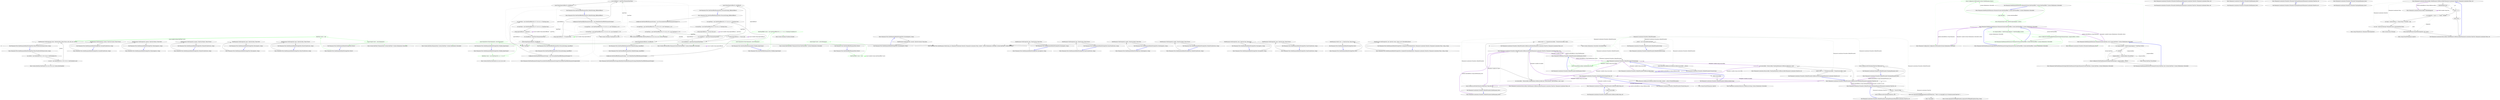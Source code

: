 digraph  {
n0 [label="Entry Humanizer.Tests.DateHumanizeDefaultStrategyTests.SecondsAgo(int, string)", span="15-15", cluster="Humanizer.Tests.DateHumanizeDefaultStrategyTests.SecondsAgo(int, string)"];
n1 [label="DateHumanize.Verify(expected, seconds, TimeUnit.Second, Tense.Past)", span="17-17", cluster="Humanizer.Tests.DateHumanizeDefaultStrategyTests.SecondsAgo(int, string)"];
n2 [label="Exit Humanizer.Tests.DateHumanizeDefaultStrategyTests.SecondsAgo(int, string)", span="15-15", cluster="Humanizer.Tests.DateHumanizeDefaultStrategyTests.SecondsAgo(int, string)"];
n3 [label="Entry Humanizer.Tests.DateHumanize.Verify(string, int, Humanizer.Localisation.TimeUnit, Humanizer.Localisation.Tense, double?, System.Globalization.CultureInfo, System.DateTime?, System.DateTime?)", span="35-35", cluster="Humanizer.Tests.DateHumanize.Verify(string, int, Humanizer.Localisation.TimeUnit, Humanizer.Localisation.Tense, double?, System.Globalization.CultureInfo, System.DateTime?, System.DateTime?)"];
n4 [label="Entry Humanizer.Tests.DateHumanizeDefaultStrategyTests.SecondsFromNow(int, string)", span="25-25", cluster="Humanizer.Tests.DateHumanizeDefaultStrategyTests.SecondsFromNow(int, string)"];
n5 [label="DateHumanize.Verify(expected, seconds, TimeUnit.Second, Tense.Future)", span="27-27", cluster="Humanizer.Tests.DateHumanizeDefaultStrategyTests.SecondsFromNow(int, string)"];
n6 [label="Exit Humanizer.Tests.DateHumanizeDefaultStrategyTests.SecondsFromNow(int, string)", span="25-25", cluster="Humanizer.Tests.DateHumanizeDefaultStrategyTests.SecondsFromNow(int, string)"];
n7 [label="Entry Humanizer.Tests.DateHumanizeDefaultStrategyTests.MinutesAgo(int, string)", span="39-39", cluster="Humanizer.Tests.DateHumanizeDefaultStrategyTests.MinutesAgo(int, string)"];
n8 [label="DateHumanize.Verify(expected, minutes, TimeUnit.Minute, Tense.Past)", span="41-41", cluster="Humanizer.Tests.DateHumanizeDefaultStrategyTests.MinutesAgo(int, string)"];
n9 [label="Exit Humanizer.Tests.DateHumanizeDefaultStrategyTests.MinutesAgo(int, string)", span="39-39", cluster="Humanizer.Tests.DateHumanizeDefaultStrategyTests.MinutesAgo(int, string)"];
n10 [label="Entry Humanizer.Tests.DateHumanizeDefaultStrategyTests.MinutesFromNow(int, string)", span="51-51", cluster="Humanizer.Tests.DateHumanizeDefaultStrategyTests.MinutesFromNow(int, string)"];
n11 [label="DateHumanize.Verify(expected, minutes, TimeUnit.Minute, Tense.Future)", span="53-53", cluster="Humanizer.Tests.DateHumanizeDefaultStrategyTests.MinutesFromNow(int, string)"];
n12 [label="Exit Humanizer.Tests.DateHumanizeDefaultStrategyTests.MinutesFromNow(int, string)", span="51-51", cluster="Humanizer.Tests.DateHumanizeDefaultStrategyTests.MinutesFromNow(int, string)"];
n13 [label="Entry Humanizer.Tests.DateHumanizeDefaultStrategyTests.HoursAgo(int, string)", span="61-61", cluster="Humanizer.Tests.DateHumanizeDefaultStrategyTests.HoursAgo(int, string)"];
n14 [label="DateHumanize.Verify(expected, hours, TimeUnit.Hour, Tense.Past)", span="63-63", cluster="Humanizer.Tests.DateHumanizeDefaultStrategyTests.HoursAgo(int, string)"];
n15 [label="Exit Humanizer.Tests.DateHumanizeDefaultStrategyTests.HoursAgo(int, string)", span="61-61", cluster="Humanizer.Tests.DateHumanizeDefaultStrategyTests.HoursAgo(int, string)"];
n16 [label="Entry Humanizer.Tests.DateHumanizeDefaultStrategyTests.HoursFromNow(int, string)", span="71-71", cluster="Humanizer.Tests.DateHumanizeDefaultStrategyTests.HoursFromNow(int, string)"];
n17 [label="DateHumanize.Verify(expected, hours, TimeUnit.Hour, Tense.Future)", span="73-73", cluster="Humanizer.Tests.DateHumanizeDefaultStrategyTests.HoursFromNow(int, string)"];
n18 [label="Exit Humanizer.Tests.DateHumanizeDefaultStrategyTests.HoursFromNow(int, string)", span="71-71", cluster="Humanizer.Tests.DateHumanizeDefaultStrategyTests.HoursFromNow(int, string)"];
n19 [label="Entry Humanizer.Tests.DateHumanizeDefaultStrategyTests.HoursFromNowNotTomorrow(int, string)", span="79-79", cluster="Humanizer.Tests.DateHumanizeDefaultStrategyTests.HoursFromNowNotTomorrow(int, string)"];
n20 [label="var utcNow = new DateTime(2014, 6, 28, 9, 58, 22, DateTimeKind.Utc)", span="82-82", cluster="Humanizer.Tests.DateHumanizeDefaultStrategyTests.HoursFromNowNotTomorrow(int, string)"];
n22 [label="DateHumanize.Verify(expected, hours, TimeUnit.Hour, Tense.Future, null, null, now, utcNow)", span="85-85", cluster="Humanizer.Tests.DateHumanizeDefaultStrategyTests.HoursFromNowNotTomorrow(int, string)"];
n21 [label="var now = new DateTime(2014, 6, 28, 9, 58, 22, DateTimeKind.Local)", span="83-83", cluster="Humanizer.Tests.DateHumanizeDefaultStrategyTests.HoursFromNowNotTomorrow(int, string)"];
n24 [label="Entry System.DateTime.DateTime(int, int, int, int, int, int, System.DateTimeKind)", span="0-0", cluster="System.DateTime.DateTime(int, int, int, int, int, int, System.DateTimeKind)"];
n23 [label="Exit Humanizer.Tests.DateHumanizeDefaultStrategyTests.HoursFromNowNotTomorrow(int, string)", span="79-79", cluster="Humanizer.Tests.DateHumanizeDefaultStrategyTests.HoursFromNowNotTomorrow(int, string)"];
n25 [label="Entry Humanizer.Tests.DateHumanizeDefaultStrategyTests.DaysAgo(int, string)", span="93-93", cluster="Humanizer.Tests.DateHumanizeDefaultStrategyTests.DaysAgo(int, string)"];
n26 [label="DateHumanize.Verify(expected, days, TimeUnit.Day, Tense.Past)", span="95-95", cluster="Humanizer.Tests.DateHumanizeDefaultStrategyTests.DaysAgo(int, string)"];
n27 [label="Exit Humanizer.Tests.DateHumanizeDefaultStrategyTests.DaysAgo(int, string)", span="93-93", cluster="Humanizer.Tests.DateHumanizeDefaultStrategyTests.DaysAgo(int, string)"];
n28 [label="Entry Humanizer.Tests.DateHumanizeDefaultStrategyTests.DaysFromNow(int, string)", span="103-103", cluster="Humanizer.Tests.DateHumanizeDefaultStrategyTests.DaysFromNow(int, string)"];
n29 [label="DateHumanize.Verify(expected, days, TimeUnit.Day, Tense.Future)", span="105-105", cluster="Humanizer.Tests.DateHumanizeDefaultStrategyTests.DaysFromNow(int, string)"];
n30 [label="Exit Humanizer.Tests.DateHumanizeDefaultStrategyTests.DaysFromNow(int, string)", span="103-103", cluster="Humanizer.Tests.DateHumanizeDefaultStrategyTests.DaysFromNow(int, string)"];
n31 [label="Entry Humanizer.Tests.DateHumanizeDefaultStrategyTests.MonthsAgo(int, string)", span="113-113", cluster="Humanizer.Tests.DateHumanizeDefaultStrategyTests.MonthsAgo(int, string)"];
n32 [label="DateHumanize.Verify(expected, months, TimeUnit.Month, Tense.Past)", span="115-115", cluster="Humanizer.Tests.DateHumanizeDefaultStrategyTests.MonthsAgo(int, string)"];
n33 [label="Exit Humanizer.Tests.DateHumanizeDefaultStrategyTests.MonthsAgo(int, string)", span="113-113", cluster="Humanizer.Tests.DateHumanizeDefaultStrategyTests.MonthsAgo(int, string)"];
n34 [label="Entry Humanizer.Tests.DateHumanizeDefaultStrategyTests.MonthsFromNow(int, string)", span="123-123", cluster="Humanizer.Tests.DateHumanizeDefaultStrategyTests.MonthsFromNow(int, string)"];
n35 [label="DateHumanize.Verify(expected, months, TimeUnit.Month, Tense.Future)", span="125-125", cluster="Humanizer.Tests.DateHumanizeDefaultStrategyTests.MonthsFromNow(int, string)"];
n36 [label="Exit Humanizer.Tests.DateHumanizeDefaultStrategyTests.MonthsFromNow(int, string)", span="123-123", cluster="Humanizer.Tests.DateHumanizeDefaultStrategyTests.MonthsFromNow(int, string)"];
n37 [label="Entry Humanizer.Tests.DateHumanizeDefaultStrategyTests.YearsAgo(int, string)", span="131-131", cluster="Humanizer.Tests.DateHumanizeDefaultStrategyTests.YearsAgo(int, string)"];
n38 [label="DateHumanize.Verify(expected, years, TimeUnit.Year, Tense.Past)", span="133-133", cluster="Humanizer.Tests.DateHumanizeDefaultStrategyTests.YearsAgo(int, string)"];
n39 [label="Exit Humanizer.Tests.DateHumanizeDefaultStrategyTests.YearsAgo(int, string)", span="131-131", cluster="Humanizer.Tests.DateHumanizeDefaultStrategyTests.YearsAgo(int, string)"];
n40 [label="Entry Humanizer.Tests.DateHumanizeDefaultStrategyTests.YearsFromNow(int, string)", span="139-139", cluster="Humanizer.Tests.DateHumanizeDefaultStrategyTests.YearsFromNow(int, string)"];
n41 [label="DateHumanize.Verify(expected, years, TimeUnit.Year, Tense.Future)", span="141-141", cluster="Humanizer.Tests.DateHumanizeDefaultStrategyTests.YearsFromNow(int, string)"];
n42 [label="Exit Humanizer.Tests.DateHumanizeDefaultStrategyTests.YearsFromNow(int, string)", span="139-139", cluster="Humanizer.Tests.DateHumanizeDefaultStrategyTests.YearsFromNow(int, string)"];
n43 [label="Entry Humanizer.Tests.DateHumanizeDefaultStrategyTests.Now()", span="145-145", cluster="Humanizer.Tests.DateHumanizeDefaultStrategyTests.Now()"];
n44 [label="DateHumanize.Verify(''now'', 0, TimeUnit.Year, Tense.Future)", span="147-147", cluster="Humanizer.Tests.DateHumanizeDefaultStrategyTests.Now()"];
n45 [label="Exit Humanizer.Tests.DateHumanizeDefaultStrategyTests.Now()", span="145-145", cluster="Humanizer.Tests.DateHumanizeDefaultStrategyTests.Now()"];
n46 [label="Entry Humanizer.Tests.DateHumanizeDefaultStrategyTests.CanSpecifyCultureExplicitly(int, Humanizer.Localisation.TimeUnit, Humanizer.Localisation.Tense, string, string)", span="154-154", cluster="Humanizer.Tests.DateHumanizeDefaultStrategyTests.CanSpecifyCultureExplicitly(int, Humanizer.Localisation.TimeUnit, Humanizer.Localisation.Tense, string, string)"];
n47 [label="DateHumanize.Verify(expected, unit, timeUnit, tense, culture: new CultureInfo(culture))", span="156-156", cluster="Humanizer.Tests.DateHumanizeDefaultStrategyTests.CanSpecifyCultureExplicitly(int, Humanizer.Localisation.TimeUnit, Humanizer.Localisation.Tense, string, string)"];
n48 [label="Exit Humanizer.Tests.DateHumanizeDefaultStrategyTests.CanSpecifyCultureExplicitly(int, Humanizer.Localisation.TimeUnit, Humanizer.Localisation.Tense, string, string)", span="154-154", cluster="Humanizer.Tests.DateHumanizeDefaultStrategyTests.CanSpecifyCultureExplicitly(int, Humanizer.Localisation.TimeUnit, Humanizer.Localisation.Tense, string, string)"];
n49 [label="Entry System.Globalization.CultureInfo.CultureInfo(string)", span="0-0", cluster="System.Globalization.CultureInfo.CultureInfo(string)"];
d47 [label="DateTime? never = null", span="153-153", cluster="Humanizer.Tests.DateHumanizeDefaultStrategyTests.Never()", color=green, community=0];
d46 [label="Entry Humanizer.Tests.DateHumanizeDefaultStrategyTests.Never()", span="151-151", cluster="Humanizer.Tests.DateHumanizeDefaultStrategyTests.Never()"];
d48 [label="Assert.Equal(''never'', never.Humanize())", span="154-154", cluster="Humanizer.Tests.DateHumanizeDefaultStrategyTests.Never()", color=green, community=0];
d49 [label="Exit Humanizer.Tests.DateHumanizeDefaultStrategyTests.Never()", span="151-151", cluster="Humanizer.Tests.DateHumanizeDefaultStrategyTests.Never()"];
d50 [label="Entry System.DateTime?.Humanize(bool, System.DateTime?, System.Globalization.CultureInfo)", span="37-37", cluster="System.DateTime?.Humanize(bool, System.DateTime?, System.Globalization.CultureInfo)"];
d51 [label="Entry Unk.Equal", span="", cluster="Unk.Equal"];
d53 [label="DateTime? never = new DateTime(2015, 12, 7, 9, 0, 0)", span="160-160", cluster="Humanizer.Tests.DateHumanizeDefaultStrategyTests.Nullable_ExpectSame()", color=green, community=0];
d52 [label="Entry Humanizer.Tests.DateHumanizeDefaultStrategyTests.Nullable_ExpectSame()", span="158-158", cluster="Humanizer.Tests.DateHumanizeDefaultStrategyTests.Nullable_ExpectSame()"];
d54 [label="Assert.Equal(never.Value.Humanize(), never.Humanize())", span="162-162", cluster="Humanizer.Tests.DateHumanizeDefaultStrategyTests.Nullable_ExpectSame()", color=green, community=0];
d56 [label="Entry System.DateTime.DateTime(int, int, int, int, int, int)", span="0-0", cluster="System.DateTime.DateTime(int, int, int, int, int, int)"];
d55 [label="Exit Humanizer.Tests.DateHumanizeDefaultStrategyTests.Nullable_ExpectSame()", span="158-158", cluster="Humanizer.Tests.DateHumanizeDefaultStrategyTests.Nullable_ExpectSame()"];
d57 [label="Entry System.DateTime.Humanize(bool, System.DateTime?, System.Globalization.CultureInfo)", span="19-19", cluster="System.DateTime.Humanize(bool, System.DateTime?, System.Globalization.CultureInfo)"];
m0_8 [label="Entry Humanizer.DateHumanizeExtensions.Humanize(System.DateTimeOffset, System.DateTimeOffset?, System.Globalization.CultureInfo)", span="36-36", cluster="Humanizer.DateHumanizeExtensions.Humanize(System.DateTimeOffset, System.DateTimeOffset?, System.Globalization.CultureInfo)", file="DateHumanizeExtensions.cs"];
m0_9 [label="var comparisonBase = dateToCompareAgainst ?? DateTimeOffset.UtcNow", span="38-38", cluster="Humanizer.DateHumanizeExtensions.Humanize(System.DateTimeOffset, System.DateTimeOffset?, System.Globalization.CultureInfo)", color=green, community=0, file="DateHumanizeExtensions.cs"];
m0_10 [label="return Configurator.DateTimeOffsetHumanizeStrategy.Humanize(input, comparisonBase, culture);", span="40-40", cluster="Humanizer.DateHumanizeExtensions.Humanize(System.DateTimeOffset, System.DateTimeOffset?, System.Globalization.CultureInfo)", color=green, community=0, file="DateHumanizeExtensions.cs"];
m0_11 [label="Exit Humanizer.DateHumanizeExtensions.Humanize(System.DateTimeOffset, System.DateTimeOffset?, System.Globalization.CultureInfo)", span="36-36", cluster="Humanizer.DateHumanizeExtensions.Humanize(System.DateTimeOffset, System.DateTimeOffset?, System.Globalization.CultureInfo)", color=green, community=0, file="DateHumanizeExtensions.cs"];
m0_12 [label="Entry Humanizer.DateTimeHumanizeStrategy.IDateTimeOffsetHumanizeStrategy.Humanize(System.DateTimeOffset, System.DateTimeOffset, System.Globalization.CultureInfo)", span="13-13", cluster="Humanizer.DateTimeHumanizeStrategy.IDateTimeOffsetHumanizeStrategy.Humanize(System.DateTimeOffset, System.DateTimeOffset, System.Globalization.CultureInfo)", file="DateHumanizeExtensions.cs"];
m0_6 [label="Entry System.DateTime.ToLocalTime()", span="0-0", cluster="System.DateTime.ToLocalTime()", file="DateHumanizeExtensions.cs"];
m0_14 [label="Entry Humanizer.Localisation.Formatters.IFormatter.DateHumanize_Never()", span="19-19", cluster="Humanizer.Localisation.Formatters.IFormatter.DateHumanize_Never()", file="DateHumanizeExtensions.cs"];
m0_7 [label="Entry Humanizer.DateTimeHumanizeStrategy.IDateTimeHumanizeStrategy.Humanize(System.DateTime, System.DateTime, System.Globalization.CultureInfo)", span="13-13", cluster="Humanizer.DateTimeHumanizeStrategy.IDateTimeHumanizeStrategy.Humanize(System.DateTime, System.DateTime, System.Globalization.CultureInfo)", file="DateHumanizeExtensions.cs"];
m0_20 [label="Entry Humanizer.DateHumanizeExtensions.Humanize(System.DateTimeOffset?, System.DateTimeOffset?, System.Globalization.CultureInfo)", span="66-66", cluster="Humanizer.DateHumanizeExtensions.Humanize(System.DateTimeOffset?, System.DateTimeOffset?, System.Globalization.CultureInfo)", file="DateHumanizeExtensions.cs"];
m0_21 [label="input.HasValue", span="68-68", cluster="Humanizer.DateHumanizeExtensions.Humanize(System.DateTimeOffset?, System.DateTimeOffset?, System.Globalization.CultureInfo)", color=green, community=0, file="DateHumanizeExtensions.cs"];
m0_22 [label="return Humanize(input.Value, dateToCompareAgainst, culture);", span="69-69", cluster="Humanizer.DateHumanizeExtensions.Humanize(System.DateTimeOffset?, System.DateTimeOffset?, System.Globalization.CultureInfo)", color=green, community=0, file="DateHumanizeExtensions.cs"];
m0_23 [label="return Configurator.GetFormatter(culture).DateHumanize_Never();", span="71-71", cluster="Humanizer.DateHumanizeExtensions.Humanize(System.DateTimeOffset?, System.DateTimeOffset?, System.Globalization.CultureInfo)", color=green, community=0, file="DateHumanizeExtensions.cs"];
m0_24 [label="Exit Humanizer.DateHumanizeExtensions.Humanize(System.DateTimeOffset?, System.DateTimeOffset?, System.Globalization.CultureInfo)", span="66-66", cluster="Humanizer.DateHumanizeExtensions.Humanize(System.DateTimeOffset?, System.DateTimeOffset?, System.Globalization.CultureInfo)", file="DateHumanizeExtensions.cs"];
m0_0 [label="Entry Humanizer.DateHumanizeExtensions.Humanize(System.DateTime, bool, System.DateTime?, System.Globalization.CultureInfo)", span="19-19", cluster="Humanizer.DateHumanizeExtensions.Humanize(System.DateTime, bool, System.DateTime?, System.Globalization.CultureInfo)", file="DateHumanizeExtensions.cs"];
m0_1 [label="var comparisonBase = dateToCompareAgainst ?? DateTime.UtcNow", span="21-21", cluster="Humanizer.DateHumanizeExtensions.Humanize(System.DateTime, bool, System.DateTime?, System.Globalization.CultureInfo)", file="DateHumanizeExtensions.cs"];
m0_2 [label="!utcDate", span="23-23", cluster="Humanizer.DateHumanizeExtensions.Humanize(System.DateTime, bool, System.DateTime?, System.Globalization.CultureInfo)", file="DateHumanizeExtensions.cs"];
m0_4 [label="return Configurator.DateTimeHumanizeStrategy.Humanize(input, comparisonBase, culture);", span="26-26", cluster="Humanizer.DateHumanizeExtensions.Humanize(System.DateTime, bool, System.DateTime?, System.Globalization.CultureInfo)", file="DateHumanizeExtensions.cs"];
m0_3 [label="comparisonBase = comparisonBase.ToLocalTime()", span="24-24", cluster="Humanizer.DateHumanizeExtensions.Humanize(System.DateTime, bool, System.DateTime?, System.Globalization.CultureInfo)", file="DateHumanizeExtensions.cs"];
m0_5 [label="Exit Humanizer.DateHumanizeExtensions.Humanize(System.DateTime, bool, System.DateTime?, System.Globalization.CultureInfo)", span="19-19", cluster="Humanizer.DateHumanizeExtensions.Humanize(System.DateTime, bool, System.DateTime?, System.Globalization.CultureInfo)", file="DateHumanizeExtensions.cs"];
m0_13 [label="Entry Humanizer.Configuration.Configurator.GetFormatter(System.Globalization.CultureInfo)", span="66-66", cluster="Humanizer.Configuration.Configurator.GetFormatter(System.Globalization.CultureInfo)", file="DateHumanizeExtensions.cs"];
m1_30 [label="Entry Humanizer.Tests.DateTimeOffsetHumanizeTests.PrecisionStrategy_DifferentOffsets()", span="57-57", cluster="Humanizer.Tests.DateTimeOffsetHumanizeTests.PrecisionStrategy_DifferentOffsets()", file="DateTimeOffsetHumanizeTests.cs"];
m1_31 [label="Configurator.DateTimeOffsetHumanizeStrategy = new PrecisionDateTimeOffsetHumanizeStrategy(0.75)", span="59-59", cluster="Humanizer.Tests.DateTimeOffsetHumanizeTests.PrecisionStrategy_DifferentOffsets()", file="DateTimeOffsetHumanizeTests.cs"];
m1_32 [label="var inputTime = new DateTimeOffset(2015, 07, 05, 03, 45, 0, new TimeSpan(2, 0, 0))", span="61-61", cluster="Humanizer.Tests.DateTimeOffsetHumanizeTests.PrecisionStrategy_DifferentOffsets()", file="DateTimeOffsetHumanizeTests.cs"];
m1_33 [label="var baseTime = new DateTimeOffset(2015, 07, 05, 02, 30, 0, new TimeSpan(-5, 0, 0))", span="62-62", cluster="Humanizer.Tests.DateTimeOffsetHumanizeTests.PrecisionStrategy_DifferentOffsets()", file="DateTimeOffsetHumanizeTests.cs"];
m1_35 [label="var actualResult = inputTime.Humanize(baseTime)", span="65-65", cluster="Humanizer.Tests.DateTimeOffsetHumanizeTests.PrecisionStrategy_DifferentOffsets()", file="DateTimeOffsetHumanizeTests.cs"];
m1_34 [label="string expectedResult = ''6 hours ago''", span="64-64", cluster="Humanizer.Tests.DateTimeOffsetHumanizeTests.PrecisionStrategy_DifferentOffsets()", file="DateTimeOffsetHumanizeTests.cs"];
m1_36 [label="Assert.Equal(expectedResult, actualResult)", span="67-67", cluster="Humanizer.Tests.DateTimeOffsetHumanizeTests.PrecisionStrategy_DifferentOffsets()", file="DateTimeOffsetHumanizeTests.cs"];
m1_37 [label="Exit Humanizer.Tests.DateTimeOffsetHumanizeTests.PrecisionStrategy_DifferentOffsets()", span="57-57", cluster="Humanizer.Tests.DateTimeOffsetHumanizeTests.PrecisionStrategy_DifferentOffsets()", file="DateTimeOffsetHumanizeTests.cs"];
m1_12 [label="Entry Humanizer.Tests.DateTimeOffsetHumanizeTests.DefaultStrategy_DifferentOffsets()", span="29-29", cluster="Humanizer.Tests.DateTimeOffsetHumanizeTests.DefaultStrategy_DifferentOffsets()", file="DateTimeOffsetHumanizeTests.cs"];
m1_13 [label="Configurator.DateTimeOffsetHumanizeStrategy = new DefaultDateTimeOffsetHumanizeStrategy()", span="31-31", cluster="Humanizer.Tests.DateTimeOffsetHumanizeTests.DefaultStrategy_DifferentOffsets()", file="DateTimeOffsetHumanizeTests.cs"];
m1_14 [label="var inputTime = new DateTimeOffset(2015, 07, 05, 03, 0, 0, new TimeSpan(2, 0, 0))", span="33-33", cluster="Humanizer.Tests.DateTimeOffsetHumanizeTests.DefaultStrategy_DifferentOffsets()", file="DateTimeOffsetHumanizeTests.cs"];
m1_15 [label="var baseTime = new DateTimeOffset(2015, 07, 05, 02, 30, 0, new TimeSpan(1, 0, 0))", span="34-34", cluster="Humanizer.Tests.DateTimeOffsetHumanizeTests.DefaultStrategy_DifferentOffsets()", file="DateTimeOffsetHumanizeTests.cs"];
m1_17 [label="var actualResult = inputTime.Humanize(baseTime)", span="37-37", cluster="Humanizer.Tests.DateTimeOffsetHumanizeTests.DefaultStrategy_DifferentOffsets()", file="DateTimeOffsetHumanizeTests.cs"];
m1_16 [label="string expectedResult = ''30 minutes ago''", span="36-36", cluster="Humanizer.Tests.DateTimeOffsetHumanizeTests.DefaultStrategy_DifferentOffsets()", file="DateTimeOffsetHumanizeTests.cs"];
m1_18 [label="Assert.Equal(expectedResult, actualResult)", span="39-39", cluster="Humanizer.Tests.DateTimeOffsetHumanizeTests.DefaultStrategy_DifferentOffsets()", file="DateTimeOffsetHumanizeTests.cs"];
m1_19 [label="Exit Humanizer.Tests.DateTimeOffsetHumanizeTests.DefaultStrategy_DifferentOffsets()", span="29-29", cluster="Humanizer.Tests.DateTimeOffsetHumanizeTests.DefaultStrategy_DifferentOffsets()", file="DateTimeOffsetHumanizeTests.cs"];
m1_43 [label="Entry Humanizer.Tests.DateTimeOffsetHumanizeTests.Nullable_ExpectSame()", span="78-78", cluster="Humanizer.Tests.DateTimeOffsetHumanizeTests.Nullable_ExpectSame()", file="DateTimeOffsetHumanizeTests.cs"];
m1_44 [label="DateTimeOffset? never = new DateTimeOffset(2015, 12, 7, 9, 0, 0, TimeSpan.FromHours(1))", span="80-80", cluster="Humanizer.Tests.DateTimeOffsetHumanizeTests.Nullable_ExpectSame()", color=green, community=0, file="DateTimeOffsetHumanizeTests.cs"];
m1_45 [label="Assert.Equal(never.Value.Humanize(), never.Humanize())", span="82-82", cluster="Humanizer.Tests.DateTimeOffsetHumanizeTests.Nullable_ExpectSame()", color=green, community=0, file="DateTimeOffsetHumanizeTests.cs"];
m1_46 [label="Exit Humanizer.Tests.DateTimeOffsetHumanizeTests.Nullable_ExpectSame()", span="78-78", cluster="Humanizer.Tests.DateTimeOffsetHumanizeTests.Nullable_ExpectSame()", file="DateTimeOffsetHumanizeTests.cs"];
m1_0 [label="Entry Humanizer.Tests.DateTimeOffsetHumanizeTests.DefaultStrategy_SameOffset()", span="15-15", cluster="Humanizer.Tests.DateTimeOffsetHumanizeTests.DefaultStrategy_SameOffset()", file="DateTimeOffsetHumanizeTests.cs"];
m1_1 [label="Configurator.DateTimeOffsetHumanizeStrategy = new DefaultDateTimeOffsetHumanizeStrategy()", span="17-17", cluster="Humanizer.Tests.DateTimeOffsetHumanizeTests.DefaultStrategy_SameOffset()", file="DateTimeOffsetHumanizeTests.cs"];
m1_2 [label="var inputTime = new DateTimeOffset(2015, 07, 05, 04, 0, 0, TimeSpan.Zero)", span="19-19", cluster="Humanizer.Tests.DateTimeOffsetHumanizeTests.DefaultStrategy_SameOffset()", file="DateTimeOffsetHumanizeTests.cs"];
m1_3 [label="var baseTime = new DateTimeOffset(2015, 07, 05, 03, 0, 0, TimeSpan.Zero)", span="20-20", cluster="Humanizer.Tests.DateTimeOffsetHumanizeTests.DefaultStrategy_SameOffset()", file="DateTimeOffsetHumanizeTests.cs"];
m1_5 [label="var actualResult = inputTime.Humanize(baseTime)", span="23-23", cluster="Humanizer.Tests.DateTimeOffsetHumanizeTests.DefaultStrategy_SameOffset()", file="DateTimeOffsetHumanizeTests.cs"];
m1_4 [label="string expectedResult = ''an hour from now''", span="22-22", cluster="Humanizer.Tests.DateTimeOffsetHumanizeTests.DefaultStrategy_SameOffset()", file="DateTimeOffsetHumanizeTests.cs"];
m1_6 [label="Assert.Equal(expectedResult, actualResult)", span="25-25", cluster="Humanizer.Tests.DateTimeOffsetHumanizeTests.DefaultStrategy_SameOffset()", file="DateTimeOffsetHumanizeTests.cs"];
m1_7 [label="Exit Humanizer.Tests.DateTimeOffsetHumanizeTests.DefaultStrategy_SameOffset()", span="15-15", cluster="Humanizer.Tests.DateTimeOffsetHumanizeTests.DefaultStrategy_SameOffset()", file="DateTimeOffsetHumanizeTests.cs"];
m1_29 [label="Entry Humanizer.DateTimeHumanizeStrategy.PrecisionDateTimeOffsetHumanizeStrategy.PrecisionDateTimeOffsetHumanizeStrategy(double)", span="16-16", cluster="Humanizer.DateTimeHumanizeStrategy.PrecisionDateTimeOffsetHumanizeStrategy.PrecisionDateTimeOffsetHumanizeStrategy(double)", file="DateTimeOffsetHumanizeTests.cs"];
m1_42 [label="Entry System.DateTimeOffset?.Humanize(System.DateTimeOffset?, System.Globalization.CultureInfo)", span="66-66", cluster="System.DateTimeOffset?.Humanize(System.DateTimeOffset?, System.Globalization.CultureInfo)", file="DateTimeOffsetHumanizeTests.cs"];
m1_21 [label="Entry Humanizer.Tests.DateTimeOffsetHumanizeTests.PrecisionStrategy_SameOffset()", span="43-43", cluster="Humanizer.Tests.DateTimeOffsetHumanizeTests.PrecisionStrategy_SameOffset()", file="DateTimeOffsetHumanizeTests.cs"];
m1_22 [label="Configurator.DateTimeOffsetHumanizeStrategy = new PrecisionDateTimeOffsetHumanizeStrategy(0.75)", span="45-45", cluster="Humanizer.Tests.DateTimeOffsetHumanizeTests.PrecisionStrategy_SameOffset()", file="DateTimeOffsetHumanizeTests.cs"];
m1_23 [label="var inputTime = new DateTimeOffset(2015, 07, 05, 04, 0, 0, TimeSpan.Zero)", span="47-47", cluster="Humanizer.Tests.DateTimeOffsetHumanizeTests.PrecisionStrategy_SameOffset()", file="DateTimeOffsetHumanizeTests.cs"];
m1_24 [label="var baseTime = new DateTimeOffset(2015, 07, 04, 05, 0, 0, TimeSpan.Zero)", span="48-48", cluster="Humanizer.Tests.DateTimeOffsetHumanizeTests.PrecisionStrategy_SameOffset()", file="DateTimeOffsetHumanizeTests.cs"];
m1_26 [label="var actualResult = inputTime.Humanize(baseTime)", span="51-51", cluster="Humanizer.Tests.DateTimeOffsetHumanizeTests.PrecisionStrategy_SameOffset()", file="DateTimeOffsetHumanizeTests.cs"];
m1_25 [label="string expectedResult = ''tomorrow''", span="50-50", cluster="Humanizer.Tests.DateTimeOffsetHumanizeTests.PrecisionStrategy_SameOffset()", file="DateTimeOffsetHumanizeTests.cs"];
m1_27 [label="Assert.Equal(expectedResult, actualResult)", span="53-53", cluster="Humanizer.Tests.DateTimeOffsetHumanizeTests.PrecisionStrategy_SameOffset()", file="DateTimeOffsetHumanizeTests.cs"];
m1_28 [label="Exit Humanizer.Tests.DateTimeOffsetHumanizeTests.PrecisionStrategy_SameOffset()", span="43-43", cluster="Humanizer.Tests.DateTimeOffsetHumanizeTests.PrecisionStrategy_SameOffset()", file="DateTimeOffsetHumanizeTests.cs"];
m1_38 [label="Entry Humanizer.Tests.DateTimeOffsetHumanizeTests.Never()", span="71-71", cluster="Humanizer.Tests.DateTimeOffsetHumanizeTests.Never()", file="DateTimeOffsetHumanizeTests.cs"];
m1_39 [label="DateTimeOffset? never = null", span="73-73", cluster="Humanizer.Tests.DateTimeOffsetHumanizeTests.Never()", color=green, community=0, file="DateTimeOffsetHumanizeTests.cs"];
m1_40 [label="Assert.Equal(''never'', never.Humanize())", span="74-74", cluster="Humanizer.Tests.DateTimeOffsetHumanizeTests.Never()", color=green, community=0, file="DateTimeOffsetHumanizeTests.cs"];
m1_41 [label="Exit Humanizer.Tests.DateTimeOffsetHumanizeTests.Never()", span="71-71", cluster="Humanizer.Tests.DateTimeOffsetHumanizeTests.Never()", file="DateTimeOffsetHumanizeTests.cs"];
m1_10 [label="Entry System.DateTimeOffset.Humanize(System.DateTimeOffset?, System.Globalization.CultureInfo)", span="36-36", cluster="System.DateTimeOffset.Humanize(System.DateTimeOffset?, System.Globalization.CultureInfo)", file="DateTimeOffsetHumanizeTests.cs"];
m1_20 [label="Entry System.TimeSpan.TimeSpan(int, int, int)", span="0-0", cluster="System.TimeSpan.TimeSpan(int, int, int)", file="DateTimeOffsetHumanizeTests.cs"];
m1_47 [label="Entry System.TimeSpan.FromHours(double)", span="0-0", cluster="System.TimeSpan.FromHours(double)", file="DateTimeOffsetHumanizeTests.cs"];
m1_8 [label="Entry Humanizer.DateTimeHumanizeStrategy.DefaultDateTimeOffsetHumanizeStrategy.DefaultDateTimeOffsetHumanizeStrategy()", span="8-8", cluster="Humanizer.DateTimeHumanizeStrategy.DefaultDateTimeOffsetHumanizeStrategy.DefaultDateTimeOffsetHumanizeStrategy()", file="DateTimeOffsetHumanizeTests.cs"];
m1_9 [label="Entry System.DateTimeOffset.DateTimeOffset(int, int, int, int, int, int, System.TimeSpan)", span="0-0", cluster="System.DateTimeOffset.DateTimeOffset(int, int, int, int, int, int, System.TimeSpan)", file="DateTimeOffsetHumanizeTests.cs"];
m2_38 [label="Entry Humanizer.Localisation.Formatters.DefaultFormatter.GetResourceKey(string, int)", span="105-105", cluster="Humanizer.Localisation.Formatters.DefaultFormatter.GetResourceKey(string, int)", file="DefaultFormatter.cs"];
m2_40 [label="return resourceKey;", span="107-107", cluster="Humanizer.Localisation.Formatters.DefaultFormatter.GetResourceKey(string, int)", file="DefaultFormatter.cs"];
m2_41 [label="Exit Humanizer.Localisation.Formatters.DefaultFormatter.GetResourceKey(string, int)", span="105-105", cluster="Humanizer.Localisation.Formatters.DefaultFormatter.GetResourceKey(string, int)", file="DefaultFormatter.cs"];
m2_0 [label="Entry Humanizer.Localisation.Formatters.DefaultFormatter.DefaultFormatter(string)", span="16-16", cluster="Humanizer.Localisation.Formatters.DefaultFormatter.DefaultFormatter(string)", file="DefaultFormatter.cs"];
m2_1 [label="_culture = new CultureInfo(localeCode)", span="18-18", cluster="Humanizer.Localisation.Formatters.DefaultFormatter.DefaultFormatter(string)", file="DefaultFormatter.cs"];
m2_2 [label="Exit Humanizer.Localisation.Formatters.DefaultFormatter.DefaultFormatter(string)", span="16-16", cluster="Humanizer.Localisation.Formatters.DefaultFormatter.DefaultFormatter(string)", file="DefaultFormatter.cs"];
m2_7 [label="Entry Humanizer.Localisation.Formatters.DefaultFormatter.GetResourceForDate(Humanizer.Localisation.TimeUnit, Humanizer.Localisation.Tense, int)", span="66-66", cluster="Humanizer.Localisation.Formatters.DefaultFormatter.GetResourceForDate(Humanizer.Localisation.TimeUnit, Humanizer.Localisation.Tense, int)", file="DefaultFormatter.cs"];
m2_22 [label="var resourceKey = ResourceKeys.DateHumanize.GetResourceKey(unit, timeUnitTense: timeUnitTense, count: count)", span="68-68", cluster="Humanizer.Localisation.Formatters.DefaultFormatter.GetResourceForDate(Humanizer.Localisation.TimeUnit, Humanizer.Localisation.Tense, int)", file="DefaultFormatter.cs"];
m2_23 [label="return count == 1 ? Format(resourceKey) : Format(resourceKey, count);", span="69-69", cluster="Humanizer.Localisation.Formatters.DefaultFormatter.GetResourceForDate(Humanizer.Localisation.TimeUnit, Humanizer.Localisation.Tense, int)", file="DefaultFormatter.cs"];
m2_24 [label="Exit Humanizer.Localisation.Formatters.DefaultFormatter.GetResourceForDate(Humanizer.Localisation.TimeUnit, Humanizer.Localisation.Tense, int)", span="66-66", cluster="Humanizer.Localisation.Formatters.DefaultFormatter.GetResourceForDate(Humanizer.Localisation.TimeUnit, Humanizer.Localisation.Tense, int)", file="DefaultFormatter.cs"];
m2_8 [label="Entry Humanizer.Localisation.Formatters.DefaultFormatter.DateHumanize_Never()", span="34-34", cluster="Humanizer.Localisation.Formatters.DefaultFormatter.DateHumanize_Never()", file="DefaultFormatter.cs"];
m2_9 [label="return Format(ResourceKeys.DateHumanize.Never);", span="36-36", cluster="Humanizer.Localisation.Formatters.DefaultFormatter.DateHumanize_Never()", file="DefaultFormatter.cs", color=green, community=0];
m2_10 [label="Exit Humanizer.Localisation.Formatters.DefaultFormatter.DateHumanize_Never()", span="34-34", cluster="Humanizer.Localisation.Formatters.DefaultFormatter.DateHumanize_Never()", file="DefaultFormatter.cs"];
m2_25 [label="Entry Humanizer.Localisation.ResourceKeys.DateHumanize.GetResourceKey(Humanizer.Localisation.TimeUnit, Humanizer.Localisation.Tense, int)", span="30-30", cluster="Humanizer.Localisation.ResourceKeys.DateHumanize.GetResourceKey(Humanizer.Localisation.TimeUnit, Humanizer.Localisation.Tense, int)", file="DefaultFormatter.cs"];
m2_20 [label="Entry System.ArgumentOutOfRangeException.ArgumentOutOfRangeException(string, string)", span="0-0", cluster="System.ArgumentOutOfRangeException.ArgumentOutOfRangeException(string, string)", file="DefaultFormatter.cs"];
m2_15 [label="Entry Humanizer.Localisation.Formatters.DefaultFormatter.TimeSpanHumanize(Humanizer.Localisation.TimeUnit, int)", span="58-58", cluster="Humanizer.Localisation.Formatters.DefaultFormatter.TimeSpanHumanize(Humanizer.Localisation.TimeUnit, int)", file="DefaultFormatter.cs"];
m2_16 [label="timeUnit > TimeUnit.Week", span="60-60", cluster="Humanizer.Localisation.Formatters.DefaultFormatter.TimeSpanHumanize(Humanizer.Localisation.TimeUnit, int)", file="DefaultFormatter.cs"];
m2_17 [label="throw new ArgumentOutOfRangeException(nameof(timeUnit), ''There's no meaningful way to humanize passed timeUnit.'');", span="61-61", cluster="Humanizer.Localisation.Formatters.DefaultFormatter.TimeSpanHumanize(Humanizer.Localisation.TimeUnit, int)", file="DefaultFormatter.cs"];
m2_18 [label="return GetResourceForTimeSpan(timeUnit, unit);", span="63-63", cluster="Humanizer.Localisation.Formatters.DefaultFormatter.TimeSpanHumanize(Humanizer.Localisation.TimeUnit, int)", file="DefaultFormatter.cs"];
m2_19 [label="Exit Humanizer.Localisation.Formatters.DefaultFormatter.TimeSpanHumanize(Humanizer.Localisation.TimeUnit, int)", span="58-58", cluster="Humanizer.Localisation.Formatters.DefaultFormatter.TimeSpanHumanize(Humanizer.Localisation.TimeUnit, int)", file="DefaultFormatter.cs"];
m2_27 [label="Entry Humanizer.Localisation.Formatters.DefaultFormatter.Format(string, int)", span="94-94", cluster="Humanizer.Localisation.Formatters.DefaultFormatter.Format(string, int)", file="DefaultFormatter.cs"];
m2_36 [label="return Resources.GetResource(GetResourceKey(resourceKey, number), _culture).FormatWith(number);", span="96-96", cluster="Humanizer.Localisation.Formatters.DefaultFormatter.Format(string, int)", file="DefaultFormatter.cs"];
m2_37 [label="Exit Humanizer.Localisation.Formatters.DefaultFormatter.Format(string, int)", span="94-94", cluster="Humanizer.Localisation.Formatters.DefaultFormatter.Format(string, int)", file="DefaultFormatter.cs"];
m2_14 [label="Entry Humanizer.Localisation.Formatters.DefaultFormatter.GetResourceForTimeSpan(Humanizer.Localisation.TimeUnit, int)", span="72-72", cluster="Humanizer.Localisation.Formatters.DefaultFormatter.GetResourceForTimeSpan(Humanizer.Localisation.TimeUnit, int)", file="DefaultFormatter.cs"];
m2_28 [label="var resourceKey = ResourceKeys.TimeSpanHumanize.GetResourceKey(unit, count)", span="74-74", cluster="Humanizer.Localisation.Formatters.DefaultFormatter.GetResourceForTimeSpan(Humanizer.Localisation.TimeUnit, int)", file="DefaultFormatter.cs"];
m2_29 [label="return count == 1 ? Format(resourceKey) : Format(resourceKey, count);", span="75-75", cluster="Humanizer.Localisation.Formatters.DefaultFormatter.GetResourceForTimeSpan(Humanizer.Localisation.TimeUnit, int)", file="DefaultFormatter.cs"];
m2_30 [label="Exit Humanizer.Localisation.Formatters.DefaultFormatter.GetResourceForTimeSpan(Humanizer.Localisation.TimeUnit, int)", span="72-72", cluster="Humanizer.Localisation.Formatters.DefaultFormatter.GetResourceForTimeSpan(Humanizer.Localisation.TimeUnit, int)", file="DefaultFormatter.cs"];
m2_39 [label="Entry string.FormatWith(params object[])", span="15-15", cluster="string.FormatWith(params object[])", file="DefaultFormatter.cs"];
m2_21 [label="Entry Unk.nameof", span="", cluster="Unk.nameof", file="DefaultFormatter.cs"];
m2_26 [label="Entry Humanizer.Localisation.Formatters.DefaultFormatter.Format(string)", span="83-83", cluster="Humanizer.Localisation.Formatters.DefaultFormatter.Format(string)", file="DefaultFormatter.cs"];
m2_32 [label="return Resources.GetResource(GetResourceKey(resourceKey), _culture);", span="85-85", cluster="Humanizer.Localisation.Formatters.DefaultFormatter.Format(string)", file="DefaultFormatter.cs"];
m2_33 [label="Exit Humanizer.Localisation.Formatters.DefaultFormatter.Format(string)", span="83-83", cluster="Humanizer.Localisation.Formatters.DefaultFormatter.Format(string)", file="DefaultFormatter.cs"];
m2_31 [label="Entry Humanizer.Localisation.ResourceKeys.TimeSpanHumanize.GetResourceKey(Humanizer.Localisation.TimeUnit, int)", span="22-22", cluster="Humanizer.Localisation.ResourceKeys.TimeSpanHumanize.GetResourceKey(Humanizer.Localisation.TimeUnit, int)", file="DefaultFormatter.cs"];
m2_34 [label="Entry Humanizer.Localisation.Formatters.DefaultFormatter.GetResourceKey(string)", span="115-115", cluster="Humanizer.Localisation.Formatters.DefaultFormatter.GetResourceKey(string)", file="DefaultFormatter.cs"];
m2_42 [label="return resourceKey;", span="117-117", cluster="Humanizer.Localisation.Formatters.DefaultFormatter.GetResourceKey(string)", file="DefaultFormatter.cs"];
m2_43 [label="Exit Humanizer.Localisation.Formatters.DefaultFormatter.GetResourceKey(string)", span="115-115", cluster="Humanizer.Localisation.Formatters.DefaultFormatter.GetResourceKey(string)", file="DefaultFormatter.cs"];
m2_35 [label="Entry Humanizer.Localisation.Resources.GetResource(string, System.Globalization.CultureInfo)", span="19-19", cluster="Humanizer.Localisation.Resources.GetResource(string, System.Globalization.CultureInfo)", file="DefaultFormatter.cs"];
m2_11 [label="Entry Humanizer.Localisation.Formatters.DefaultFormatter.TimeSpanHumanize_Zero()", span="46-46", cluster="Humanizer.Localisation.Formatters.DefaultFormatter.TimeSpanHumanize_Zero()", file="DefaultFormatter.cs"];
m2_12 [label="return GetResourceForTimeSpan(TimeUnit.Millisecond, 0);", span="48-48", cluster="Humanizer.Localisation.Formatters.DefaultFormatter.TimeSpanHumanize_Zero()", file="DefaultFormatter.cs"];
m2_13 [label="Exit Humanizer.Localisation.Formatters.DefaultFormatter.TimeSpanHumanize_Zero()", span="46-46", cluster="Humanizer.Localisation.Formatters.DefaultFormatter.TimeSpanHumanize_Zero()", file="DefaultFormatter.cs"];
m2_4 [label="Entry Humanizer.Localisation.Formatters.DefaultFormatter.DateHumanize_Now()", span="25-25", cluster="Humanizer.Localisation.Formatters.DefaultFormatter.DateHumanize_Now()", file="DefaultFormatter.cs"];
m2_5 [label="return GetResourceForDate(TimeUnit.Millisecond, Tense.Past, 0);", span="27-27", cluster="Humanizer.Localisation.Formatters.DefaultFormatter.DateHumanize_Now()", file="DefaultFormatter.cs"];
m2_6 [label="Exit Humanizer.Localisation.Formatters.DefaultFormatter.DateHumanize_Now()", span="25-25", cluster="Humanizer.Localisation.Formatters.DefaultFormatter.DateHumanize_Now()", file="DefaultFormatter.cs"];
m2_44 [label="Humanizer.Localisation.Formatters.DefaultFormatter", span="", file="DefaultFormatter.cs"];
m3_2 [label="Entry Humanizer.Localisation.Formatters.IFormatter.DateHumanize(Humanizer.Localisation.TimeUnit, Humanizer.Localisation.Tense, int)", span="22-22", cluster="Humanizer.Localisation.Formatters.IFormatter.DateHumanize(Humanizer.Localisation.TimeUnit, Humanizer.Localisation.Tense, int)", file="IFormatter.cs"];
m3_3 [label="Exit Humanizer.Localisation.Formatters.IFormatter.DateHumanize(Humanizer.Localisation.TimeUnit, Humanizer.Localisation.Tense, int)", span="22-22", cluster="Humanizer.Localisation.Formatters.IFormatter.DateHumanize(Humanizer.Localisation.TimeUnit, Humanizer.Localisation.Tense, int)", file="IFormatter.cs"];
m3_0 [label="Entry Humanizer.Localisation.Formatters.IFormatter.DateHumanize_Now()", span="13-13", cluster="Humanizer.Localisation.Formatters.IFormatter.DateHumanize_Now()", file="IFormatter.cs"];
m3_1 [label="Exit Humanizer.Localisation.Formatters.IFormatter.DateHumanize_Now()", span="13-13", cluster="Humanizer.Localisation.Formatters.IFormatter.DateHumanize_Now()", file="IFormatter.cs"];
m3_6 [label="Entry Humanizer.Localisation.Formatters.IFormatter.TimeSpanHumanize(Humanizer.Localisation.TimeUnit, int)", span="36-36", cluster="Humanizer.Localisation.Formatters.IFormatter.TimeSpanHumanize(Humanizer.Localisation.TimeUnit, int)", file="IFormatter.cs"];
m3_7 [label="Exit Humanizer.Localisation.Formatters.IFormatter.TimeSpanHumanize(Humanizer.Localisation.TimeUnit, int)", span="36-36", cluster="Humanizer.Localisation.Formatters.IFormatter.TimeSpanHumanize(Humanizer.Localisation.TimeUnit, int)", file="IFormatter.cs"];
m3_4 [label="Entry Humanizer.Localisation.Formatters.IFormatter.TimeSpanHumanize_Zero()", span="28-28", cluster="Humanizer.Localisation.Formatters.IFormatter.TimeSpanHumanize_Zero()", file="IFormatter.cs"];
m3_5 [label="Exit Humanizer.Localisation.Formatters.IFormatter.TimeSpanHumanize_Zero()", span="28-28", cluster="Humanizer.Localisation.Formatters.IFormatter.TimeSpanHumanize_Zero()", file="IFormatter.cs"];
m4_0 [label="Entry Humanizer.Localisation.ResourceKeys.DateHumanize.GetResourceKey(Humanizer.Localisation.TimeUnit, Humanizer.Localisation.Tense, int)", span="30-30", cluster="Humanizer.Localisation.ResourceKeys.DateHumanize.GetResourceKey(Humanizer.Localisation.TimeUnit, Humanizer.Localisation.Tense, int)", file="ResourceKeys.DateHumanize.cs"];
m4_1 [label="ValidateRange(count)", span="32-32", cluster="Humanizer.Localisation.ResourceKeys.DateHumanize.GetResourceKey(Humanizer.Localisation.TimeUnit, Humanizer.Localisation.Tense, int)", file="ResourceKeys.DateHumanize.cs"];
m4_2 [label="count == 0", span="34-34", cluster="Humanizer.Localisation.ResourceKeys.DateHumanize.GetResourceKey(Humanizer.Localisation.TimeUnit, Humanizer.Localisation.Tense, int)", file="ResourceKeys.DateHumanize.cs"];
m4_4 [label="var singularity = count == 1 ? Single : Multiple", span="37-37", cluster="Humanizer.Localisation.ResourceKeys.DateHumanize.GetResourceKey(Humanizer.Localisation.TimeUnit, Humanizer.Localisation.Tense, int)", file="ResourceKeys.DateHumanize.cs"];
m4_5 [label="var tense = timeUnitTense == Tense.Future ? FromNow : Ago", span="38-38", cluster="Humanizer.Localisation.ResourceKeys.DateHumanize.GetResourceKey(Humanizer.Localisation.TimeUnit, Humanizer.Localisation.Tense, int)", file="ResourceKeys.DateHumanize.cs"];
m4_6 [label="var unit = timeUnit.ToString().ToQuantity(count, ShowQuantityAs.None)", span="39-39", cluster="Humanizer.Localisation.ResourceKeys.DateHumanize.GetResourceKey(Humanizer.Localisation.TimeUnit, Humanizer.Localisation.Tense, int)", file="ResourceKeys.DateHumanize.cs"];
m4_3 [label="return Now;", span="35-35", cluster="Humanizer.Localisation.ResourceKeys.DateHumanize.GetResourceKey(Humanizer.Localisation.TimeUnit, Humanizer.Localisation.Tense, int)", file="ResourceKeys.DateHumanize.cs"];
m4_7 [label="return DateTimeFormat.FormatWith(singularity, unit, tense);", span="40-40", cluster="Humanizer.Localisation.ResourceKeys.DateHumanize.GetResourceKey(Humanizer.Localisation.TimeUnit, Humanizer.Localisation.Tense, int)", file="ResourceKeys.DateHumanize.cs"];
m4_8 [label="Exit Humanizer.Localisation.ResourceKeys.DateHumanize.GetResourceKey(Humanizer.Localisation.TimeUnit, Humanizer.Localisation.Tense, int)", span="30-30", cluster="Humanizer.Localisation.ResourceKeys.DateHumanize.GetResourceKey(Humanizer.Localisation.TimeUnit, Humanizer.Localisation.Tense, int)", file="ResourceKeys.DateHumanize.cs"];
m4_9 [label="Entry Humanizer.Localisation.ResourceKeys.ValidateRange(int)", span="12-12", cluster="Humanizer.Localisation.ResourceKeys.ValidateRange(int)", file="ResourceKeys.DateHumanize.cs"];
m4_11 [label="Entry string.ToQuantity(int, Humanizer.ShowQuantityAs)", span="46-46", cluster="string.ToQuantity(int, Humanizer.ShowQuantityAs)", file="ResourceKeys.DateHumanize.cs"];
m4_10 [label="Entry System.Enum.ToString()", span="0-0", cluster="System.Enum.ToString()", file="ResourceKeys.DateHumanize.cs"];
m4_12 [label="Entry string.FormatWith(params object[])", span="15-15", cluster="string.FormatWith(params object[])", file="ResourceKeys.DateHumanize.cs"];
n0 -> n1  [key=0, style=solid];
n1 -> n2  [key=0, style=solid];
n1 -> n3  [key=2, style=dotted];
n2 -> n0  [key=0, style=bold, color=blue];
n4 -> n5  [key=0, style=solid];
n5 -> n6  [key=0, style=solid];
n5 -> n3  [key=2, style=dotted];
n6 -> n4  [key=0, style=bold, color=blue];
n7 -> n8  [key=0, style=solid];
n8 -> n9  [key=0, style=solid];
n8 -> n3  [key=2, style=dotted];
n9 -> n7  [key=0, style=bold, color=blue];
n10 -> n11  [key=0, style=solid];
n11 -> n12  [key=0, style=solid];
n11 -> n3  [key=2, style=dotted];
n12 -> n10  [key=0, style=bold, color=blue];
n13 -> n14  [key=0, style=solid];
n14 -> n15  [key=0, style=solid];
n14 -> n3  [key=2, style=dotted];
n15 -> n13  [key=0, style=bold, color=blue];
n16 -> n17  [key=0, style=solid];
n17 -> n18  [key=0, style=solid];
n17 -> n3  [key=2, style=dotted];
n18 -> n16  [key=0, style=bold, color=blue];
n19 -> n20  [key=0, style=solid];
n19 -> n22  [key=1, style=dashed, color=darkseagreen4, label=int];
n20 -> n21  [key=0, style=solid];
n20 -> n24  [key=2, style=dotted];
n20 -> n22  [key=1, style=dashed, color=darkseagreen4, label=utcNow];
n22 -> n23  [key=0, style=solid];
n22 -> n3  [key=2, style=dotted];
n21 -> n22  [key=0, style=solid];
n21 -> n24  [key=2, style=dotted];
n23 -> n19  [key=0, style=bold, color=blue];
n25 -> n26  [key=0, style=solid];
n26 -> n27  [key=0, style=solid];
n26 -> n3  [key=2, style=dotted];
n27 -> n25  [key=0, style=bold, color=blue];
n28 -> n29  [key=0, style=solid];
n29 -> n30  [key=0, style=solid];
n29 -> n3  [key=2, style=dotted];
n30 -> n28  [key=0, style=bold, color=blue];
n31 -> n32  [key=0, style=solid];
n32 -> n33  [key=0, style=solid];
n32 -> n3  [key=2, style=dotted];
n33 -> n31  [key=0, style=bold, color=blue];
n34 -> n35  [key=0, style=solid];
n35 -> n36  [key=0, style=solid];
n35 -> n3  [key=2, style=dotted];
n36 -> n34  [key=0, style=bold, color=blue];
n37 -> n38  [key=0, style=solid];
n38 -> n39  [key=0, style=solid];
n38 -> n3  [key=2, style=dotted];
n39 -> n37  [key=0, style=bold, color=blue];
n40 -> n41  [key=0, style=solid];
n41 -> n42  [key=0, style=solid];
n41 -> n3  [key=2, style=dotted];
n42 -> n40  [key=0, style=bold, color=blue];
n43 -> n44  [key=0, style=solid];
n44 -> n45  [key=0, style=solid];
n44 -> n3  [key=2, style=dotted];
n45 -> n43  [key=0, style=bold, color=blue];
n46 -> n47  [key=0, style=solid];
n47 -> n48  [key=0, style=solid];
n47 -> n49  [key=2, style=dotted];
n47 -> n3  [key=2, style=dotted];
n48 -> n46  [key=0, style=bold, color=blue];
d47 -> d48  [key=0, style=solid, color=green];
d47 -> n22  [key=3, color=green, style=bold, label="Local variable System.DateTime? never"];
d46 -> d47  [key=0, style=solid, color=green];
d48 -> d49  [key=0, style=solid, color=green];
d48 -> d50  [key=2, style=dotted, color=green];
d48 -> d51  [key=2, style=dotted, color=green];
d49 -> d46  [key=0, style=bold, color=blue];
d53 -> d54  [key=0, style=solid, color=green];
d53 -> d56  [key=2, style=dotted, color=green];
d52 -> d53  [key=0, style=solid, color=green];
d54 -> d55  [key=0, style=solid, color=green];
d54 -> d57  [key=2, style=dotted, color=green];
d54 -> d50  [key=2, style=dotted, color=green];
d54 -> d51  [key=2, style=dotted, color=green];
d55 -> d52  [key=0, style=bold, color=blue];
m0_8 -> m0_9  [key=0, style=solid, color=green];
m0_8 -> m0_10  [key=1, style=dashed, color=darkseagreen4, label="System.DateTimeOffset"];
m0_8 -> m0_11  [key=1, style=dashed, color=green, label="System.Globalization.CultureInfo"];
m0_8 -> m0_0  [key=3, color=darkorchid, style=bold, label="method methodReturn string Humanize"];
m0_8 -> m0_13  [key=3, color=darkorchid, style=bold, label="Parameter variable System.Globalization.CultureInfo culture"];
m0_9 -> m0_10  [key=0, style=solid, color=green];
m0_9 -> m0_11  [key=0, style=solid, color=green];
m0_10 -> m0_12  [key=0, style=solid, color=green];
m0_10 -> m0_0  [key=2, style=dotted, color=green];
m0_10 -> m0_11  [key=0, style=solid];
m0_11 -> m0_12  [key=0, style=solid, color=green];
m0_11 -> m0_13  [key=2, style=dotted, color=green];
m0_11 -> m0_14  [key=2, style=dotted, color=green];
m0_11 -> m0_8  [key=0, style=bold, color=blue];
m0_12 -> m0_8  [key=0, style=bold, color=blue];
m0_20 -> m0_21  [key=0, style=solid, color=green];
m0_20 -> m0_22  [key=1, style=dashed, color=green, label="System.DateTimeOffset?"];
m0_20 -> m0_23  [key=1, style=dashed, color=green, label="System.Globalization.CultureInfo"];
m0_21 -> m0_22  [key=0, style=solid, color=green];
m0_21 -> m0_23  [key=0, style=solid, color=green];
m0_22 -> m0_24  [key=0, style=solid, color=green];
m0_22 -> m0_8  [key=2, style=dotted, color=green];
m0_23 -> m0_24  [key=0, style=solid, color=green];
m0_23 -> m0_13  [key=2, style=dotted, color=green];
m0_23 -> m0_14  [key=2, style=dotted, color=green];
m0_24 -> m0_20  [key=0, style=bold, color=blue];
m0_0 -> m0_1  [key=0, style=solid];
m0_0 -> m0_2  [key=1, style=dashed, color=darkseagreen4, label=bool];
m0_0 -> m0_4  [key=1, style=dashed, color=darkseagreen4, label="System.DateTime"];
m0_0 -> m0_8  [key=3, color=darkorchid, style=bold, label="Parameter variable System.Globalization.CultureInfo culture"];
m0_1 -> m0_2  [key=0, style=solid];
m0_1 -> m0_3  [key=1, style=dashed, color=darkseagreen4, label=comparisonBase];
m0_1 -> m0_4  [key=1, style=dashed, color=darkseagreen4, label=comparisonBase];
m0_2 -> m0_3  [key=0, style=solid];
m0_2 -> m0_4  [key=0, style=solid];
m0_4 -> m0_5  [key=0, style=solid];
m0_4 -> m0_7  [key=2, style=dotted];
m0_3 -> m0_4  [key=0, style=solid];
m0_3 -> m0_6  [key=2, style=dotted];
m0_3 -> m0_3  [key=1, style=dashed, color=darkseagreen4, label=comparisonBase];
m0_5 -> m0_0  [key=0, style=bold, color=blue];
m0_13 -> m0_8  [key=3, color=darkorchid, style=bold, label="method methodReturn string Humanize"];
m1_30 -> m1_31  [key=0, style=solid];
m1_31 -> m1_32  [key=0, style=solid];
m1_31 -> m1_29  [key=2, style=dotted];
m1_32 -> m1_33  [key=0, style=solid];
m1_32 -> m1_9  [key=2, style=dotted];
m1_32 -> m1_20  [key=2, style=dotted];
m1_32 -> m1_35  [key=1, style=dashed, color=darkseagreen4, label=inputTime];
m1_33 -> m1_34  [key=0, style=solid];
m1_33 -> m1_9  [key=2, style=dotted];
m1_33 -> m1_20  [key=2, style=dotted];
m1_33 -> m1_35  [key=1, style=dashed, color=darkseagreen4, label=baseTime];
m1_35 -> m1_36  [key=0, style=solid];
m1_35 -> m1_10  [key=2, style=dotted];
m1_34 -> m1_35  [key=0, style=solid];
m1_34 -> m1_36  [key=1, style=dashed, color=darkseagreen4, label=expectedResult];
m1_34 -> m1_34  [key=3, color=darkorchid, style=bold, label="Local variable string expectedResult"];
m1_36 -> m1_37  [key=0, style=solid];
m1_36 -> d51  [key=2, style=dotted];
m1_37 -> m1_30  [key=0, style=bold, color=blue];
m1_12 -> m1_13  [key=0, style=solid];
m1_13 -> m1_14  [key=0, style=solid];
m1_13 -> m1_8  [key=2, style=dotted];
m1_14 -> m1_15  [key=0, style=solid];
m1_14 -> m1_9  [key=2, style=dotted];
m1_14 -> m1_20  [key=2, style=dotted];
m1_14 -> m1_17  [key=1, style=dashed, color=darkseagreen4, label=inputTime];
m1_15 -> m1_16  [key=0, style=solid];
m1_15 -> m1_9  [key=2, style=dotted];
m1_15 -> m1_20  [key=2, style=dotted];
m1_15 -> m1_17  [key=1, style=dashed, color=darkseagreen4, label=baseTime];
m1_17 -> m1_18  [key=0, style=solid];
m1_17 -> m1_10  [key=2, style=dotted];
m1_16 -> m1_17  [key=0, style=solid];
m1_16 -> m1_18  [key=1, style=dashed, color=darkseagreen4, label=expectedResult];
m1_16 -> m1_16  [key=3, color=green, style=bold, label="Local variable string expectedResult"];
m1_18 -> m1_19  [key=0, style=solid];
m1_18 -> d51  [key=2, style=dotted];
m1_19 -> m1_12  [key=0, style=bold, color=blue];
m1_43 -> m1_44  [key=0, style=solid, color=green];
m1_44 -> m1_45  [key=0, style=solid, color=green];
m1_44 -> m1_9  [key=2, style=dotted, color=green];
m1_44 -> m1_47  [key=2, style=dotted, color=green];
m1_45 -> m1_46  [key=0, style=solid, color=green];
m1_45 -> m1_10  [key=2, style=dotted, color=green];
m1_45 -> m1_42  [key=2, style=dotted, color=green];
m1_45 -> d51  [key=2, style=dotted, color=green];
m1_46 -> m1_43  [key=0, style=bold, color=blue];
m1_0 -> m1_1  [key=0, style=solid];
m1_1 -> m1_2  [key=0, style=solid];
m1_1 -> m1_8  [key=2, style=dotted];
m1_2 -> m1_3  [key=0, style=solid];
m1_2 -> m1_9  [key=2, style=dotted];
m1_2 -> m1_5  [key=1, style=dashed, color=darkseagreen4, label=inputTime];
m1_3 -> m1_4  [key=0, style=solid];
m1_3 -> m1_9  [key=2, style=dotted];
m1_3 -> m1_5  [key=1, style=dashed, color=darkseagreen4, label=baseTime];
m1_5 -> m1_6  [key=0, style=solid];
m1_5 -> m1_10  [key=2, style=dotted];
m1_4 -> m1_5  [key=0, style=solid];
m1_4 -> m1_6  [key=1, style=dashed, color=darkseagreen4, label=expectedResult];
m1_4 -> m1_4  [key=3, color=darkorchid, style=bold, label="Local variable string expectedResult"];
m1_6 -> m1_7  [key=0, style=solid];
m1_6 -> d51  [key=2, style=dotted];
m1_7 -> m1_0  [key=0, style=bold, color=blue];
m1_21 -> m1_22  [key=0, style=solid];
m1_22 -> m1_23  [key=0, style=solid];
m1_22 -> m1_29  [key=2, style=dotted];
m1_23 -> m1_24  [key=0, style=solid];
m1_23 -> m1_9  [key=2, style=dotted];
m1_23 -> m1_26  [key=1, style=dashed, color=darkseagreen4, label=inputTime];
m1_24 -> m1_25  [key=0, style=solid];
m1_24 -> m1_9  [key=2, style=dotted];
m1_24 -> m1_26  [key=1, style=dashed, color=darkseagreen4, label=baseTime];
m1_26 -> m1_27  [key=0, style=solid];
m1_26 -> m1_10  [key=2, style=dotted];
m1_25 -> m1_26  [key=0, style=solid];
m1_25 -> m1_27  [key=1, style=dashed, color=darkseagreen4, label=expectedResult];
m1_25 -> m1_25  [key=3, color=darkorchid, style=bold, label="Local variable string expectedResult"];
m1_27 -> m1_28  [key=0, style=solid];
m1_27 -> d51  [key=2, style=dotted];
m1_28 -> m1_21  [key=0, style=bold, color=blue];
m1_38 -> m1_39  [key=0, style=solid, color=green];
m1_39 -> m1_39  [key=3, color=green, style=bold, label="Local variable System.DateTimeOffset? never"];
m1_39 -> m1_40  [key=0, style=solid, color=green];
m1_40 -> m1_41  [key=0, style=solid, color=green];
m1_40 -> m1_42  [key=2, style=dotted, color=green];
m1_40 -> d51  [key=2, style=dotted, color=green];
m1_41 -> m1_38  [key=0, style=bold, color=blue];
m1_10 -> m1_10  [key=3, color=darkorchid, style=bold, label="Local variable string expectedResult"];
m2_38 -> m2_40  [key=0, style=solid];
m2_38 -> m2_27  [key=3, color=darkorchid, style=bold, label="Parameter variable int number"];
m2_38 -> m2_38  [key=3, color=darkorchid, style=bold, label="method methodReturn string GetResourceKey"];
m2_40 -> m2_41  [key=0, style=solid];
m2_41 -> m2_38  [key=0, style=bold, color=blue];
m2_0 -> m2_1  [key=0, style=solid];
m2_1 -> m2_2  [key=0, style=solid];
m2_1 -> n49  [key=2, style=dotted];
m2_2 -> m2_0  [key=0, style=bold, color=blue];
m2_7 -> m2_22  [key=0, style=solid];
m2_7 -> m2_23  [key=1, style=dashed, color=darkseagreen4, label=int];
m2_7 -> m2_5  [key=3, color=darkorchid, style=bold, label="Parameter variable int count"];
m2_7 -> m2_8  [key=3, color=darkorchid, style=bold, label="Parameter variable int count"];
m2_22 -> m2_23  [key=0, style=solid];
m2_22 -> m2_25  [key=2, style=dotted];
m2_23 -> m2_24  [key=0, style=solid];
m2_23 -> m2_26  [key=2, style=dotted];
m2_23 -> m2_27  [key=2, style=dotted];
m2_24 -> m2_7  [key=0, style=bold, color=blue];
m2_8 -> m2_9  [key=0, style=solid, color=green];
m2_8 -> m2_7  [key=3, color=darkorchid, style=bold, label="method methodReturn string DateHumanize"];
m2_8 -> m2_26  [key=3, color=darkorchid, style=bold, label="method methodReturn string DateHumanize_Never"];
m2_9 -> m2_10  [key=0, style=solid, color=green];
m2_9 -> m2_7  [key=2, style=dotted];
m2_9 -> m2_26  [key=2, style=dotted, color=green];
m2_10 -> m2_8  [key=0, style=bold, color=blue];
m2_15 -> m2_16  [key=0, style=solid];
m2_15 -> m2_17  [key=1, style=dashed, color=darkseagreen4, label="Humanizer.Localisation.TimeUnit"];
m2_15 -> m2_18  [key=1, style=dashed, color=darkseagreen4, label="Humanizer.Localisation.TimeUnit"];
m2_15 -> m2_14  [key=3, color=darkorchid, style=bold, label="method methodReturn string TimeSpanHumanize"];
m2_16 -> m2_17  [key=0, style=solid];
m2_16 -> m2_18  [key=0, style=solid];
m2_17 -> m2_19  [key=0, style=solid];
m2_17 -> m2_20  [key=2, style=dotted];
m2_17 -> m2_21  [key=2, style=dotted];
m2_18 -> m2_19  [key=0, style=solid];
m2_18 -> m2_14  [key=2, style=dotted];
m2_19 -> m2_15  [key=0, style=bold, color=blue];
m2_27 -> m2_36  [key=0, style=solid];
m2_27 -> m2_22  [key=3, color=darkorchid, style=bold, label="Parameter variable string resourceKey"];
m2_27 -> m2_28  [key=3, color=darkorchid, style=bold, label="Parameter variable string resourceKey"];
m2_27 -> m2_7  [key=3, color=darkorchid, style=bold, label="Parameter variable int number"];
m2_27 -> m2_14  [key=3, color=darkorchid, style=bold, label="Parameter variable int number"];
m2_36 -> m2_37  [key=0, style=solid];
m2_36 -> m2_38  [key=2, style=dotted];
m2_36 -> m2_35  [key=2, style=dotted];
m2_36 -> m2_39  [key=2, style=dotted];
m2_37 -> m2_27  [key=0, style=bold, color=blue];
m2_14 -> m2_28  [key=0, style=solid];
m2_14 -> m2_29  [key=1, style=dashed, color=darkseagreen4, label=int];
m2_14 -> m2_5  [key=3, color=darkorchid, style=bold, label="Parameter variable int count"];
m2_14 -> m2_15  [key=3, color=darkorchid, style=bold, label="Parameter variable int count"];
m2_28 -> m2_29  [key=0, style=solid];
m2_28 -> m2_31  [key=2, style=dotted];
m2_29 -> m2_30  [key=0, style=solid];
m2_29 -> m2_26  [key=2, style=dotted];
m2_29 -> m2_27  [key=2, style=dotted];
m2_30 -> m2_14  [key=0, style=bold, color=blue];
m2_26 -> m2_32  [key=0, style=solid];
m2_26 -> m2_22  [key=3, color=darkorchid, style=bold, label="Parameter variable string resourceKey"];
m2_26 -> m2_28  [key=3, color=darkorchid, style=bold, label="Parameter variable string resourceKey"];
m2_26 -> m2_9  [key=3, color=green, style=bold, label="Parameter variable string resourceKey"];
m2_32 -> m2_33  [key=0, style=solid];
m2_32 -> m2_34  [key=2, style=dotted];
m2_32 -> m2_35  [key=2, style=dotted];
m2_33 -> m2_26  [key=0, style=bold, color=blue];
m2_34 -> m2_42  [key=0, style=solid];
m2_34 -> m2_26  [key=3, color=darkorchid, style=bold, label="Parameter variable string resourceKey"];
m2_34 -> m2_34  [key=3, color=darkorchid, style=bold, label="method methodReturn string GetResourceKey"];
m2_42 -> m2_43  [key=0, style=solid];
m2_43 -> m2_34  [key=0, style=bold, color=blue];
m2_11 -> m2_12  [key=0, style=solid];
m2_11 -> m2_14  [key=3, color=darkorchid, style=bold, label="method methodReturn string TimeSpanHumanize_Zero"];
m2_12 -> m2_13  [key=0, style=solid];
m2_12 -> m2_14  [key=2, style=dotted];
m2_13 -> m2_11  [key=0, style=bold, color=blue];
m2_4 -> m2_5  [key=0, style=solid];
m2_4 -> m2_7  [key=3, color=darkorchid, style=bold, label="method methodReturn string DateHumanize_Now"];
m2_5 -> m2_6  [key=0, style=solid];
m2_5 -> m2_7  [key=2, style=dotted];
m2_6 -> m2_4  [key=0, style=bold, color=blue];
m2_44 -> m2_1  [key=1, style=dashed, color=darkseagreen4, label="Humanizer.Localisation.Formatters.DefaultFormatter"];
m2_44 -> m2_5  [key=1, style=dashed, color=darkseagreen4, label="Humanizer.Localisation.Formatters.DefaultFormatter"];
m2_44 -> m2_9  [key=1, style=dashed, color=green, label="Humanizer.Localisation.Formatters.DefaultFormatter"];
m2_44 -> m2_12  [key=1, style=dashed, color=darkseagreen4, label="Humanizer.Localisation.Formatters.DefaultFormatter"];
m2_44 -> m2_18  [key=1, style=dashed, color=darkseagreen4, label="Humanizer.Localisation.Formatters.DefaultFormatter"];
m2_44 -> m2_23  [key=1, style=dashed, color=darkseagreen4, label="Humanizer.Localisation.Formatters.DefaultFormatter"];
m2_44 -> m2_29  [key=1, style=dashed, color=darkseagreen4, label="Humanizer.Localisation.Formatters.DefaultFormatter"];
m2_44 -> m2_32  [key=1, style=dashed, color=darkseagreen4, label="Humanizer.Localisation.Formatters.DefaultFormatter"];
m2_44 -> m2_36  [key=1, style=dashed, color=darkseagreen4, label="Humanizer.Localisation.Formatters.DefaultFormatter"];
m3_2 -> m3_3  [key=0, style=solid];
m3_3 -> m3_2  [key=0, style=bold, color=blue];
m3_0 -> m3_1  [key=0, style=solid];
m3_1 -> m3_0  [key=0, style=bold, color=blue];
m3_6 -> m3_7  [key=0, style=solid];
m3_7 -> m3_6  [key=0, style=bold, color=blue];
m3_4 -> m3_5  [key=0, style=solid];
m3_5 -> m3_4  [key=0, style=bold, color=blue];
m4_0 -> m4_1  [key=0, style=solid];
m4_0 -> m4_2  [key=1, style=dashed, color=darkseagreen4, label=int];
m4_0 -> m4_4  [key=1, style=dashed, color=darkseagreen4, label=int];
m4_0 -> m4_5  [key=1, style=dashed, color=darkseagreen4, label="Humanizer.Localisation.Tense"];
m4_0 -> m4_6  [key=1, style=dashed, color=darkseagreen4, label="Humanizer.Localisation.TimeUnit"];
m4_0 -> m4_9  [key=3, color=darkorchid, style=bold, label="method methodReturn string GetResourceKey"];
m4_1 -> m4_2  [key=0, style=solid];
m4_1 -> m4_9  [key=2, style=dotted];
m4_2 -> m4_3  [key=0, style=solid];
m4_2 -> m4_4  [key=0, style=solid];
m4_4 -> m4_5  [key=0, style=solid];
m4_4 -> m4_7  [key=1, style=dashed, color=darkseagreen4, label=singularity];
m4_5 -> m4_6  [key=0, style=solid];
m4_5 -> m4_7  [key=1, style=dashed, color=darkseagreen4, label=tense];
m4_6 -> m4_7  [key=0, style=solid];
m4_6 -> m4_10  [key=2, style=dotted];
m4_6 -> m4_11  [key=2, style=dotted];
m4_3 -> m4_8  [key=0, style=solid];
m4_7 -> m4_8  [key=0, style=solid];
m4_7 -> m4_12  [key=2, style=dotted];
m4_8 -> m4_0  [key=0, style=bold, color=blue];
m4_9 -> m4_9  [key=3, color=darkorchid, style=bold, label="Field variable string Now"];
}
